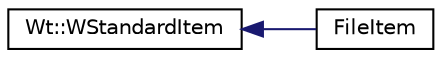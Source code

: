digraph "Graphical Class Hierarchy"
{
 // LATEX_PDF_SIZE
  edge [fontname="Helvetica",fontsize="10",labelfontname="Helvetica",labelfontsize="10"];
  node [fontname="Helvetica",fontsize="10",shape=record];
  rankdir="LR";
  Node0 [label="Wt::WStandardItem",height=0.2,width=0.4,color="black", fillcolor="white", style="filled",URL="$classWt_1_1WStandardItem.html",tooltip="An item in a WStandardItemModel."];
  Node0 -> Node1 [dir="back",color="midnightblue",fontsize="10",style="solid",fontname="Helvetica"];
  Node1 [label="FileItem",height=0.2,width=0.4,color="black", fillcolor="white", style="filled",URL="$classFileItem.html",tooltip="WStandardItem which stores a file."];
}
